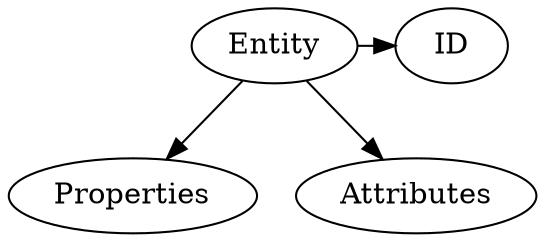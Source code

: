 digraph entity {
	Entity -> Properties
	Entity -> Attributes
	subgraph {
		rank=same
		Entity;
		ID;
		Entity -> ID;
	}
}